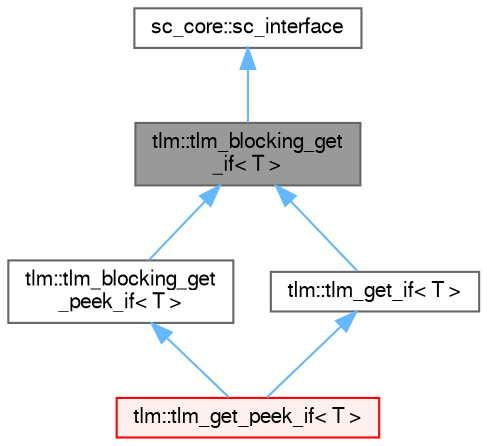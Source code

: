 digraph "tlm::tlm_blocking_get_if&lt; T &gt;"
{
 // LATEX_PDF_SIZE
  bgcolor="transparent";
  edge [fontname=FreeSans,fontsize=10,labelfontname=FreeSans,labelfontsize=10];
  node [fontname=FreeSans,fontsize=10,shape=box,height=0.2,width=0.4];
  Node1 [id="Node000001",label="tlm::tlm_blocking_get\l_if\< T \>",height=0.2,width=0.4,color="gray40", fillcolor="grey60", style="filled", fontcolor="black",tooltip=" "];
  Node2 -> Node1 [id="edge1_Node000001_Node000002",dir="back",color="steelblue1",style="solid",tooltip=" "];
  Node2 [id="Node000002",label="sc_core::sc_interface",height=0.2,width=0.4,color="gray40", fillcolor="white", style="filled",tooltip=" "];
  Node1 -> Node3 [id="edge2_Node000001_Node000003",dir="back",color="steelblue1",style="solid",tooltip=" "];
  Node3 [id="Node000003",label="tlm::tlm_blocking_get\l_peek_if\< T \>",height=0.2,width=0.4,color="gray40", fillcolor="white", style="filled",URL="$a01049.html",tooltip=" "];
  Node3 -> Node4 [id="edge3_Node000003_Node000004",dir="back",color="steelblue1",style="solid",tooltip=" "];
  Node4 [id="Node000004",label="tlm::tlm_get_peek_if\< T \>",height=0.2,width=0.4,color="red", fillcolor="#FFF0F0", style="filled",URL="$a01057.html",tooltip=" "];
  Node1 -> Node8 [id="edge4_Node000001_Node000008",dir="back",color="steelblue1",style="solid",tooltip=" "];
  Node8 [id="Node000008",label="tlm::tlm_get_if\< T \>",height=0.2,width=0.4,color="gray40", fillcolor="white", style="filled",URL="$a01029.html",tooltip=" "];
  Node8 -> Node4 [id="edge5_Node000008_Node000004",dir="back",color="steelblue1",style="solid",tooltip=" "];
}

